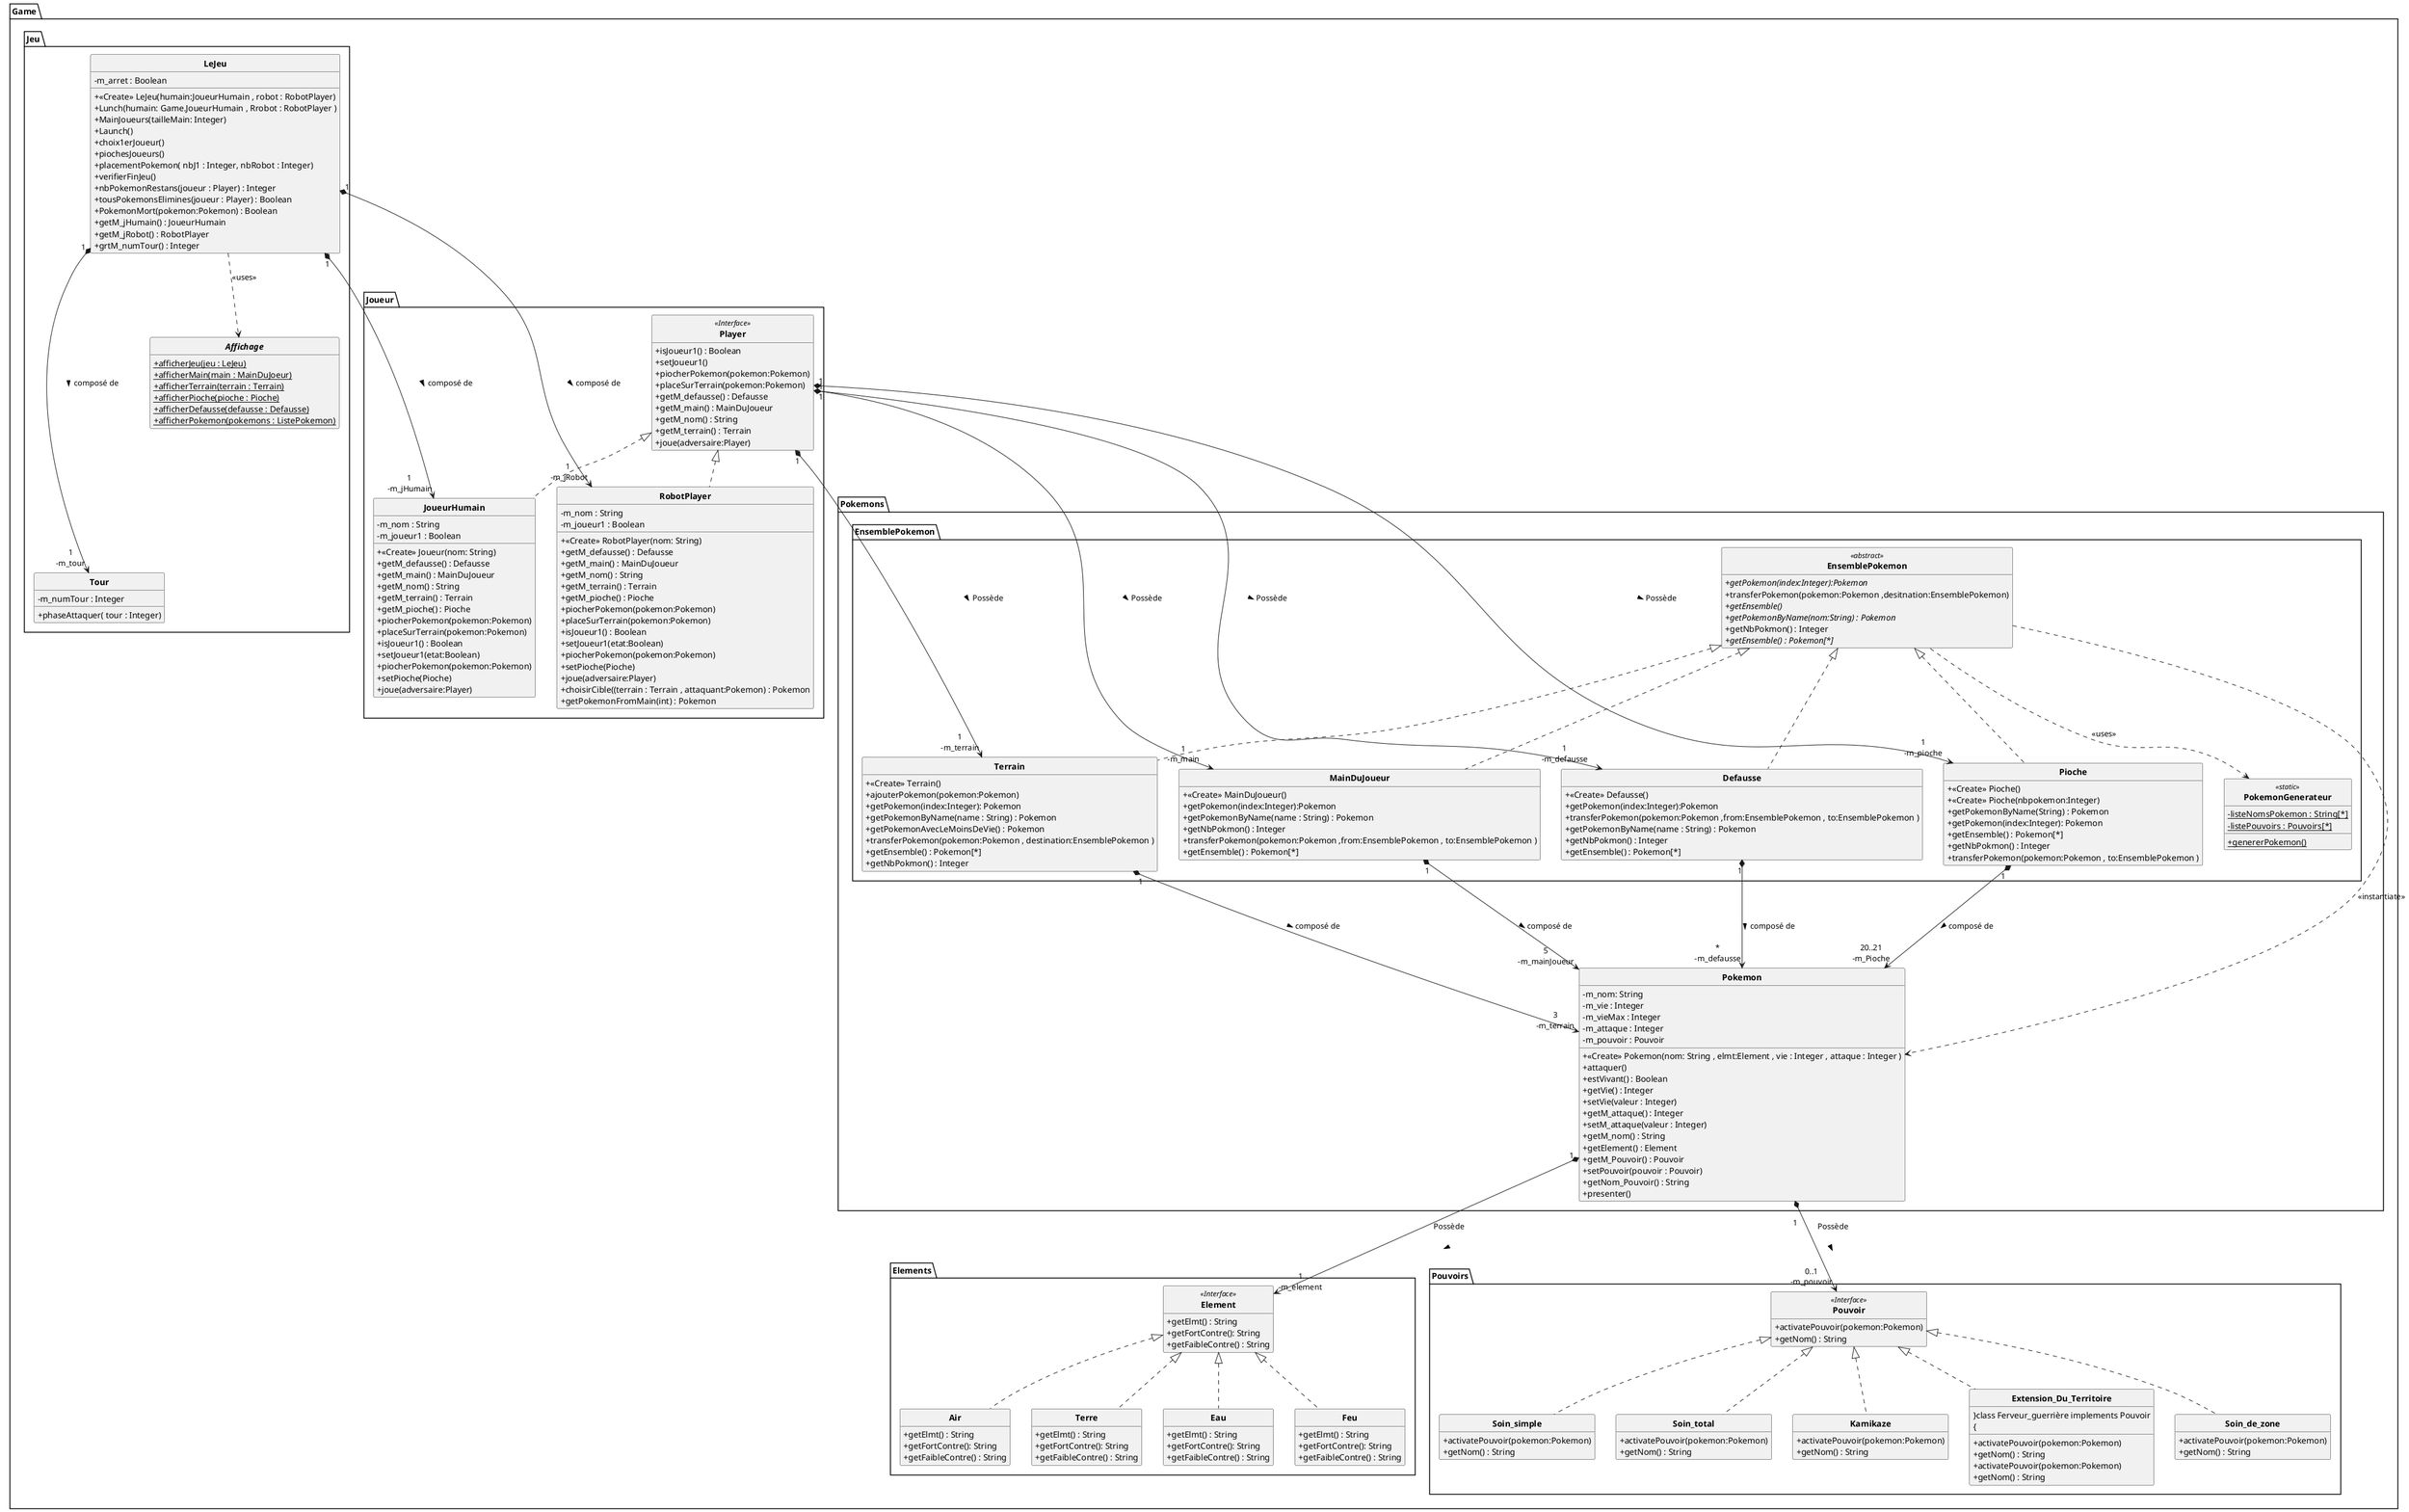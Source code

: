 @startuml
'https://plantuml.com/class-diagram
skinparam classAttributeIconSize 0
skinparam classFontStyle Bold
skinparam style strictuml
hide empty members


package Game
{
    package Elements
    {

        class Element <<Interface>>
            {
                + getElmt() : String
                + getFortContre(): String
                + getFaibleContre() : String
            }

        class Terre implements Element
            {
                + getElmt() : String
                + getFortContre(): String
                + getFaibleContre() : String
            }

        class Eau implements Element
            {
                + getElmt() : String
                + getFortContre(): String
                + getFaibleContre() : String
            }

        class Feu implements Element
            {
                + getElmt() : String
                + getFortContre(): String
                + getFaibleContre() : String
            }

        class Air implements Element
            {
                + getElmt() : String
                + getFortContre(): String
                + getFaibleContre() : String
            }
    }
    package Pouvoirs
    {
        class Pouvoir <<Interface>>
            {
                + activatePouvoir(pokemon:Pokemon)
                + getNom() : String
            }
           class Extension_Du_Territoire implements Pouvoir
           {
                + activatePouvoir(pokemon:Pokemon)
                + getNom() : String

           }class Ferveur_guerrière implements Pouvoir
           {
                + activatePouvoir(pokemon:Pokemon)
                + getNom() : String
           }
           class Soin_de_zone implements Pouvoir
           {
                + activatePouvoir(pokemon:Pokemon)
                + getNom() : String
           }
           class Soin_simple implements Pouvoir
           {
                + activatePouvoir(pokemon:Pokemon)
                + getNom() : String
           }
           class Soin_total implements Pouvoir
           {
                + activatePouvoir(pokemon:Pokemon)
                + getNom() : String
           }
           class Kamikaze implements Pouvoir
           {
                + activatePouvoir(pokemon:Pokemon)
                + getNom() : String
           }

    }




    package Joueur
    {
        class Player <<Interface>>
        {
            + isJoueur1() : Boolean
            + setJoueur1()
            + piocherPokemon(pokemon:Pokemon)
            + placeSurTerrain(pokemon:Pokemon)
            + getM_defausse() : Defausse
            + getM_main() : MainDuJoueur
            + getM_nom() : String
            + getM_terrain() : Terrain
            + joue(adversaire:Player)
        }
        class JoueurHumain implements Player
                    {
                        - m_nom : String
                        - m_joueur1 : Boolean
                        + <<Create>> Joueur(nom: String)
                        + getM_defausse() : Defausse
                        + getM_main() : MainDuJoueur
                        + getM_nom() : String
                        + getM_terrain() : Terrain
                        + getM_pioche() : Pioche
                        + piocherPokemon(pokemon:Pokemon)
                        + placeSurTerrain(pokemon:Pokemon)
                        + isJoueur1() : Boolean
                        + setJoueur1(etat:Boolean)
                        + piocherPokemon(pokemon:Pokemon)
                        + setPioche(Pioche)
                        + joue(adversaire:Player)

                    }
        class RobotPlayer implements Player
                            {
                                - m_nom : String
                                - m_joueur1 : Boolean
                                + <<Create>> RobotPlayer(nom: String)
                                + getM_defausse() : Defausse
                                + getM_main() : MainDuJoueur
                                + getM_nom() : String
                                + getM_terrain() : Terrain
                                + getM_pioche() : Pioche
                                + piocherPokemon(pokemon:Pokemon)
                                + placeSurTerrain(pokemon:Pokemon)
                                + isJoueur1() : Boolean
                                + setJoueur1(etat:Boolean)
                                + piocherPokemon(pokemon:Pokemon)
                                + setPioche(Pioche)
                                + joue(adversaire:Player)
                                + choisirCible((terrain : Terrain , attaquant:Pokemon) : Pokemon
                                + getPokemonFromMain(int) : Pokemon
                            }
    }
    package Pokemons
    {
        class Pokemon
            {
                - m_nom: String
                - m_vie : Integer
                - m_vieMax : Integer
                - m_attaque : Integer
                - m_pouvoir : Pouvoir
                + <<Create>> Pokemon(nom: String , elmt:Element , vie : Integer , attaque : Integer )
                + attaquer()
                + estVivant() : Boolean
                + getVie() : Integer
                + setVie(valeur : Integer)
                + getM_attaque() : Integer
                + setM_attaque(valeur : Integer)
                + getM_nom() : String
                + getElement() : Element
                + getM_Pouvoir() : Pouvoir
                + setPouvoir(pouvoir : Pouvoir)
                + getNom_Pouvoir() : String
                + presenter()
            }
         package EnsemblePokemon
            {
                class  EnsemblePokemon <<abstract>>
                {
                    + {abstract} getPokemon(index:Integer):Pokemon
                    + transferPokemon(pokemon:Pokemon ,desitnation:EnsemblePokemon)
                    + {abstract} getEnsemble()
                    + {abstract} getPokemonByName(nom:String) : Pokemon
                    + getNbPokmon() : Integer
                    + {abstract} getEnsemble() : Pokemon[*]
                }
                class  PokemonGenerateur <<static>>
                {
                    - {static} listeNomsPokemon : String[*]
                    - {static} listePouvoirs : Pouvoirs[*]
                    + {static} genererPokemon()

                }
                class Defausse implements EnsemblePokemon
                    {
                        + <<Create>> Defausse()
                        + getPokemon(index:Integer):Pokemon
                        + transferPokemon(pokemon:Pokemon ,from:EnsemblePokemon , to:EnsemblePokemon )
                        + getPokemonByName(name : String) : Pokemon
                        + getNbPokmon() : Integer
                        + getEnsemble() : Pokemon[*]
                    }

                class MainDuJoueur implements EnsemblePokemon
                    {
                        + <<Create>> MainDuJoueur()
                        + getPokemon(index:Integer):Pokemon
                        + getPokemonByName(name : String) : Pokemon
                        + getNbPokmon() : Integer
                        + transferPokemon(pokemon:Pokemon ,from:EnsemblePokemon , to:EnsemblePokemon )
                        + getEnsemble() : Pokemon[*]
                    }

                class Terrain implements EnsemblePokemon
                    {
                        + <<Create>> Terrain()
                        + ajouterPokemon(pokemon:Pokemon)
                        + getPokemon(index:Integer): Pokemon
                        + getPokemonByName(name : String) : Pokemon
                        + getPokemonAvecLeMoinsDeVie() : Pokemon
                        + transferPokemon(pokemon:Pokemon , destination:EnsemblePokemon )
                        + getEnsemble() : Pokemon[*]
                        + getNbPokmon() : Integer

                    }

                class Pioche implements EnsemblePokemon
                    {
                        + <<Create>> Pioche()
                        + <<Create>> Pioche(nbpokemon:Integer)
                        + getPokemonByName(String) : Pokemon
                        + getPokemon(index:Integer): Pokemon
                        + getEnsemble() : Pokemon[*]
                        + getNbPokmon() : Integer
                        + transferPokemon(pokemon:Pokemon , to:EnsemblePokemon )
                    }
            }
    }


    package Jeu
    {
        class Tour
        {
            - m_numTour : Integer
            + phaseAttaquer( tour : Integer)

        }
        class LeJeu
        {
            - m_arret : Boolean
            + <<Create>> LeJeu(humain:JoueurHumain , robot : RobotPlayer)
            + Lunch(humain: Game.JoueurHumain , Rrobot : RobotPlayer )
            + MainJoueurs(tailleMain: Integer)
            + Launch()
            + choix1erJoueur()
            + piochesJoueurs()
            + placementPokemon( nbJ1 : Integer, nbRobot : Integer)
            + verifierFinJeu()
            + nbPokemonRestans(joueur : Player) : Integer
            + tousPokemonsElimines(joueur : Player) : Boolean
            + PokemonMort(pokemon:Pokemon) : Boolean
            + getM_jHumain() : JoueurHumain
            + getM_jRobot() : RobotPlayer
            + grtM_numTour() : Integer
        }
        abstract Affichage
        {
            + {static} afficherJeu(jeu : LeJeu)
            + {static} afficherMain(main : MainDuJoeur)
            + {static} afficherTerrain(terrain : Terrain)
            + {static} afficherPioche(pioche : Pioche)
            + {static} afficherDefausse(defausse : Defausse)
            + {static} afficherPokemon(pokemons : ListePokemon)
        }
    }

}

LeJeu "1" *---> "1\n-m_tour" Tour : composé de \t\t >
LeJeu "1" *---> "1 \n-m_jHumain"  JoueurHumain : composé de \t\t >
LeJeu "1" *---> "1 \n-m_jRobot"  RobotPlayer : composé de \t\t >
Pioche "1" *---> "20..21\n-m_Pioche" Pokemon : composé de \t\t >
MainDuJoueur "1" *---> "5\n-m_mainJoueur" Pokemon : composé de \t\t >
Terrain "1" *---> "3\n-m_terrain" Pokemon : composé de \t\t >
Defausse "1" *---> "*\n-m_defausse" Pokemon : composé de \t\t >

Player "1" *---> "1\n-m_terrain" Terrain : Possède  \t\t >
Player "1" *---> "1\n-m_pioche" Pioche : Possède \t\t >
Player "1" *---> "1\n-m_main" MainDuJoueur : Possède \t\t >
Player "1" *---> "1\n-m_defausse" Defausse : Possède \t\t >
Pokemon "\n 1" *--> "1\n-m_element" Element : Possède\n\n >
Pokemon "\n 1" *--> "0..1\n-m_pouvoir" Pouvoir : Possède\n\n >

Game.Pokemons.EnsemblePokemon.EnsemblePokemon ..> PokemonGenerateur : <<uses>>
LeJeu ..> Affichage : <<uses>>
Game.Pokemons.EnsemblePokemon.EnsemblePokemon ..> Pokemon  : <<instantiate>>



@enduml
